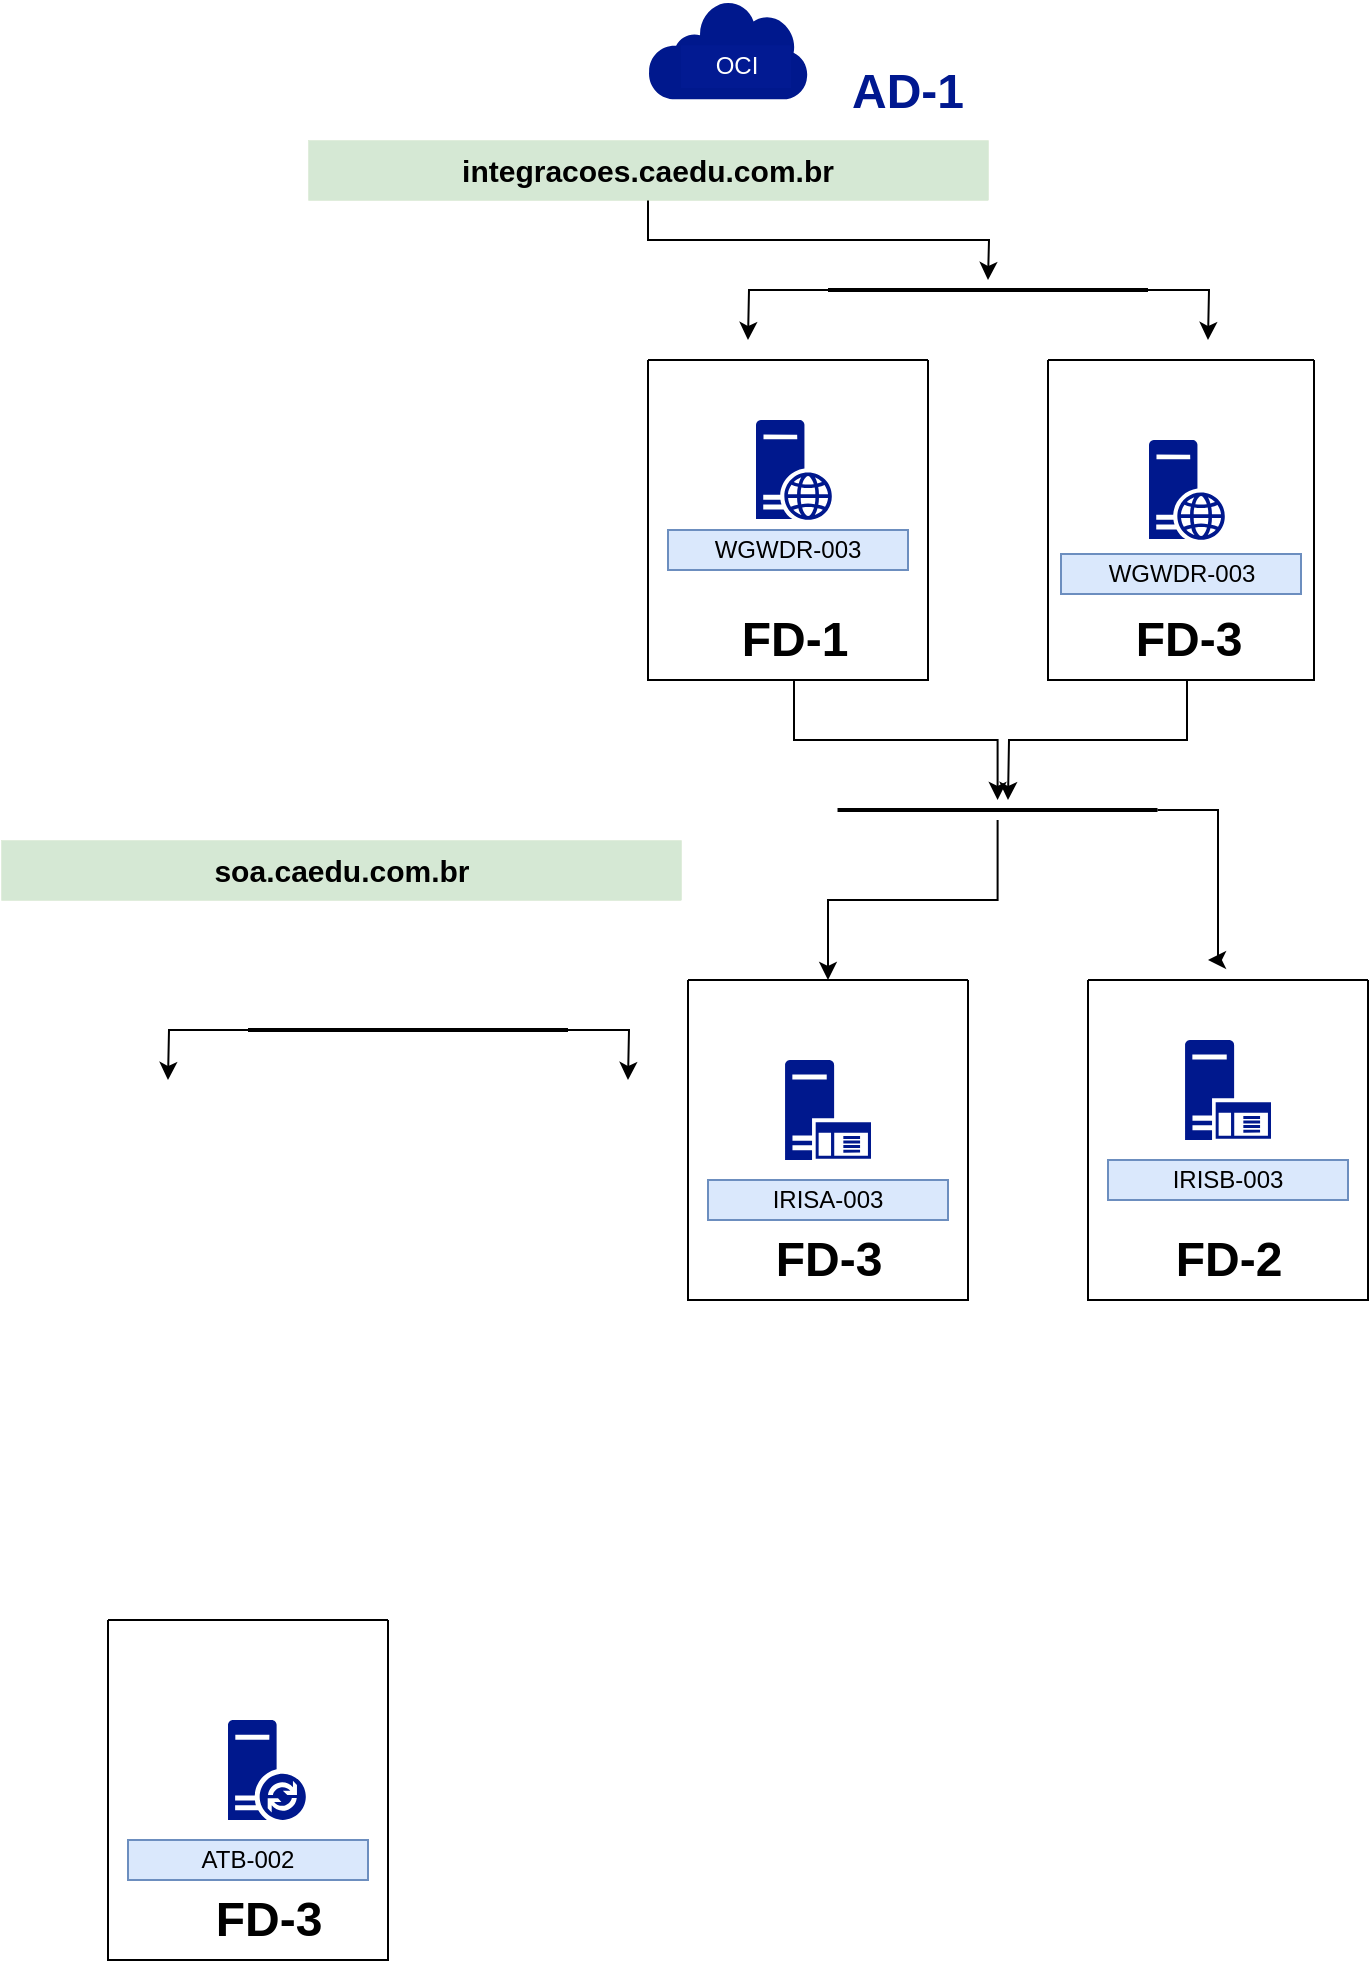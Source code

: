 <mxfile version="24.8.3">
  <diagram id="Ht1M8jgEwFfnCIfOTk4-" name="Page-1">
    <mxGraphModel dx="3485" dy="1278" grid="1" gridSize="10" guides="1" tooltips="1" connect="1" arrows="1" fold="1" page="1" pageScale="1" pageWidth="1169" pageHeight="827" math="0" shadow="0">
      <root>
        <mxCell id="0" />
        <mxCell id="1" parent="0" />
        <mxCell id="FJp2DH1XPy8yfojvaqBR-2" value="" style="sketch=0;aspect=fixed;pointerEvents=1;shadow=0;dashed=0;html=1;strokeColor=none;labelPosition=center;verticalLabelPosition=bottom;verticalAlign=top;align=center;fillColor=#00188D;shape=mxgraph.mscae.enterprise.internet" vertex="1" parent="1">
          <mxGeometry x="290" y="10" width="80" height="49.6" as="geometry" />
        </mxCell>
        <mxCell id="FJp2DH1XPy8yfojvaqBR-3" value="OCI" style="text;html=1;align=center;verticalAlign=middle;whiteSpace=wrap;rounded=0;fillColor=#021a92;strokeColor=none;fontColor=#ffffff;" vertex="1" parent="1">
          <mxGeometry x="306.5" y="32.6" width="55" height="21.4" as="geometry" />
        </mxCell>
        <mxCell id="FJp2DH1XPy8yfojvaqBR-12" value="&lt;h1&gt;AD-1&lt;/h1&gt;" style="text;html=1;align=center;verticalAlign=middle;whiteSpace=wrap;rounded=0;fontColor=#00188f;" vertex="1" parent="1">
          <mxGeometry x="390" y="41" width="60" height="30" as="geometry" />
        </mxCell>
        <mxCell id="FJp2DH1XPy8yfojvaqBR-16" value="" style="swimlane;startSize=0;" vertex="1" parent="1">
          <mxGeometry x="490" y="190" width="133" height="160" as="geometry" />
        </mxCell>
        <mxCell id="FJp2DH1XPy8yfojvaqBR-7" value="" style="sketch=0;aspect=fixed;pointerEvents=1;shadow=0;dashed=0;html=1;strokeColor=none;labelPosition=center;verticalLabelPosition=bottom;verticalAlign=top;align=center;fillColor=#00188D;shape=mxgraph.mscae.enterprise.web_server" vertex="1" parent="FJp2DH1XPy8yfojvaqBR-16">
          <mxGeometry x="50.5" y="40" width="38" height="50" as="geometry" />
        </mxCell>
        <mxCell id="FJp2DH1XPy8yfojvaqBR-69" style="edgeStyle=orthogonalEdgeStyle;rounded=0;orthogonalLoop=1;jettySize=auto;html=1;exitX=0.5;exitY=1;exitDx=0;exitDy=0;" edge="1" parent="FJp2DH1XPy8yfojvaqBR-16" source="FJp2DH1XPy8yfojvaqBR-23">
          <mxGeometry relative="1" as="geometry">
            <mxPoint x="-20" y="220" as="targetPoint" />
          </mxGeometry>
        </mxCell>
        <mxCell id="FJp2DH1XPy8yfojvaqBR-23" value="FD-3" style="text;strokeColor=none;fillColor=none;html=1;fontSize=24;fontStyle=1;verticalAlign=middle;align=center;" vertex="1" parent="FJp2DH1XPy8yfojvaqBR-16">
          <mxGeometry x="19.5" y="120" width="100" height="40" as="geometry" />
        </mxCell>
        <mxCell id="FJp2DH1XPy8yfojvaqBR-24" value="WGWDR-003" style="text;html=1;align=center;verticalAlign=middle;whiteSpace=wrap;rounded=0;fillColor=#dae8fc;strokeColor=#6c8ebf;" vertex="1" parent="FJp2DH1XPy8yfojvaqBR-16">
          <mxGeometry x="6.5" y="97" width="120" height="20" as="geometry" />
        </mxCell>
        <mxCell id="FJp2DH1XPy8yfojvaqBR-18" value="" style="swimlane;startSize=0;" vertex="1" parent="1">
          <mxGeometry x="290" y="190" width="140" height="160" as="geometry" />
        </mxCell>
        <mxCell id="FJp2DH1XPy8yfojvaqBR-19" value="" style="sketch=0;aspect=fixed;pointerEvents=1;shadow=0;dashed=0;html=1;strokeColor=none;labelPosition=center;verticalLabelPosition=bottom;verticalAlign=top;align=center;fillColor=#00188D;shape=mxgraph.mscae.enterprise.web_server" vertex="1" parent="FJp2DH1XPy8yfojvaqBR-18">
          <mxGeometry x="54" y="30" width="38" height="50" as="geometry" />
        </mxCell>
        <mxCell id="FJp2DH1XPy8yfojvaqBR-20" value="WGWDR-003" style="text;html=1;align=center;verticalAlign=middle;whiteSpace=wrap;rounded=0;fillColor=#dae8fc;strokeColor=#6c8ebf;" vertex="1" parent="FJp2DH1XPy8yfojvaqBR-18">
          <mxGeometry x="10" y="85" width="120" height="20" as="geometry" />
        </mxCell>
        <mxCell id="FJp2DH1XPy8yfojvaqBR-22" value="FD-1" style="text;strokeColor=none;fillColor=none;html=1;fontSize=24;fontStyle=1;verticalAlign=middle;align=center;" vertex="1" parent="FJp2DH1XPy8yfojvaqBR-18">
          <mxGeometry x="23" y="120" width="100" height="40" as="geometry" />
        </mxCell>
        <mxCell id="FJp2DH1XPy8yfojvaqBR-26" value="" style="swimlane;startSize=0;" vertex="1" parent="1">
          <mxGeometry x="310" y="500" width="140" height="160" as="geometry" />
        </mxCell>
        <mxCell id="FJp2DH1XPy8yfojvaqBR-28" value="IRISA-003" style="text;html=1;align=center;verticalAlign=middle;whiteSpace=wrap;rounded=0;fillColor=#dae8fc;strokeColor=#6c8ebf;" vertex="1" parent="FJp2DH1XPy8yfojvaqBR-26">
          <mxGeometry x="10" y="100" width="120" height="20" as="geometry" />
        </mxCell>
        <mxCell id="FJp2DH1XPy8yfojvaqBR-29" value="FD-3" style="text;strokeColor=none;fillColor=none;html=1;fontSize=24;fontStyle=1;verticalAlign=middle;align=center;" vertex="1" parent="FJp2DH1XPy8yfojvaqBR-26">
          <mxGeometry x="20" y="120" width="100" height="40" as="geometry" />
        </mxCell>
        <mxCell id="FJp2DH1XPy8yfojvaqBR-30" value="" style="sketch=0;aspect=fixed;pointerEvents=1;shadow=0;dashed=0;html=1;strokeColor=none;labelPosition=center;verticalLabelPosition=bottom;verticalAlign=top;align=center;fillColor=#00188D;shape=mxgraph.mscae.enterprise.application_server" vertex="1" parent="FJp2DH1XPy8yfojvaqBR-26">
          <mxGeometry x="48.5" y="40" width="43" height="50" as="geometry" />
        </mxCell>
        <mxCell id="FJp2DH1XPy8yfojvaqBR-31" value="" style="swimlane;startSize=0;" vertex="1" parent="1">
          <mxGeometry x="510" y="500" width="140" height="160" as="geometry" />
        </mxCell>
        <mxCell id="FJp2DH1XPy8yfojvaqBR-32" value="IRISB-003" style="text;html=1;align=center;verticalAlign=middle;whiteSpace=wrap;rounded=0;fillColor=#dae8fc;strokeColor=#6c8ebf;" vertex="1" parent="FJp2DH1XPy8yfojvaqBR-31">
          <mxGeometry x="10" y="90" width="120" height="20" as="geometry" />
        </mxCell>
        <mxCell id="FJp2DH1XPy8yfojvaqBR-33" value="FD-2" style="text;strokeColor=none;fillColor=none;html=1;fontSize=24;fontStyle=1;verticalAlign=middle;align=center;" vertex="1" parent="FJp2DH1XPy8yfojvaqBR-31">
          <mxGeometry x="20" y="120" width="100" height="40" as="geometry" />
        </mxCell>
        <mxCell id="FJp2DH1XPy8yfojvaqBR-34" value="" style="sketch=0;aspect=fixed;pointerEvents=1;shadow=0;dashed=0;html=1;strokeColor=none;labelPosition=center;verticalLabelPosition=bottom;verticalAlign=top;align=center;fillColor=#00188D;shape=mxgraph.mscae.enterprise.application_server" vertex="1" parent="FJp2DH1XPy8yfojvaqBR-31">
          <mxGeometry x="48.5" y="30" width="43" height="50" as="geometry" />
        </mxCell>
        <mxCell id="FJp2DH1XPy8yfojvaqBR-35" value="" style="swimlane;startSize=0;fillColor=default;" vertex="1" parent="1">
          <mxGeometry x="20" y="820" width="140" height="170" as="geometry" />
        </mxCell>
        <mxCell id="FJp2DH1XPy8yfojvaqBR-36" value="ATB-002" style="text;html=1;align=center;verticalAlign=middle;whiteSpace=wrap;rounded=0;fillColor=#dae8fc;strokeColor=#6c8ebf;" vertex="1" parent="FJp2DH1XPy8yfojvaqBR-35">
          <mxGeometry x="10" y="110" width="120" height="20" as="geometry" />
        </mxCell>
        <mxCell id="FJp2DH1XPy8yfojvaqBR-37" value="FD-3" style="text;strokeColor=none;fillColor=none;html=1;fontSize=24;fontStyle=1;verticalAlign=middle;align=center;" vertex="1" parent="FJp2DH1XPy8yfojvaqBR-35">
          <mxGeometry x="29.5" y="130" width="100" height="40" as="geometry" />
        </mxCell>
        <mxCell id="FJp2DH1XPy8yfojvaqBR-39" value="" style="sketch=0;aspect=fixed;pointerEvents=1;shadow=0;dashed=0;html=1;strokeColor=none;labelPosition=center;verticalLabelPosition=bottom;verticalAlign=top;align=center;fillColor=#00188D;shape=mxgraph.mscae.enterprise.database_synchronization;direction=east;" vertex="1" parent="FJp2DH1XPy8yfojvaqBR-35">
          <mxGeometry x="60" y="50" width="39" height="50" as="geometry" />
        </mxCell>
        <mxCell id="FJp2DH1XPy8yfojvaqBR-60" style="edgeStyle=orthogonalEdgeStyle;rounded=0;orthogonalLoop=1;jettySize=auto;html=1;" edge="1" parent="1" source="FJp2DH1XPy8yfojvaqBR-58">
          <mxGeometry relative="1" as="geometry">
            <mxPoint x="460" y="150" as="targetPoint" />
          </mxGeometry>
        </mxCell>
        <mxCell id="FJp2DH1XPy8yfojvaqBR-58" value="&lt;h1 style=&quot;font-size: 15px;&quot;&gt;integracoes.caedu.com.br&lt;/h1&gt;" style="text;html=1;align=center;verticalAlign=middle;whiteSpace=wrap;rounded=0;strokeWidth=0;fontSize=15;fillColor=#d5e8d4;strokeColor=#82b366;" vertex="1" parent="1">
          <mxGeometry x="120" y="80" width="340" height="30" as="geometry" />
        </mxCell>
        <mxCell id="FJp2DH1XPy8yfojvaqBR-63" style="edgeStyle=orthogonalEdgeStyle;rounded=0;orthogonalLoop=1;jettySize=auto;html=1;" edge="1" parent="1" source="FJp2DH1XPy8yfojvaqBR-61">
          <mxGeometry relative="1" as="geometry">
            <mxPoint x="570" y="180" as="targetPoint" />
          </mxGeometry>
        </mxCell>
        <mxCell id="FJp2DH1XPy8yfojvaqBR-64" style="edgeStyle=orthogonalEdgeStyle;rounded=0;orthogonalLoop=1;jettySize=auto;html=1;" edge="1" parent="1" source="FJp2DH1XPy8yfojvaqBR-61">
          <mxGeometry relative="1" as="geometry">
            <mxPoint x="340" y="180" as="targetPoint" />
          </mxGeometry>
        </mxCell>
        <mxCell id="FJp2DH1XPy8yfojvaqBR-61" value="" style="line;strokeWidth=2;html=1;" vertex="1" parent="1">
          <mxGeometry x="380" y="150" width="160" height="10" as="geometry" />
        </mxCell>
        <mxCell id="FJp2DH1XPy8yfojvaqBR-65" style="edgeStyle=orthogonalEdgeStyle;rounded=0;orthogonalLoop=1;jettySize=auto;html=1;" edge="1" source="FJp2DH1XPy8yfojvaqBR-67" parent="1">
          <mxGeometry relative="1" as="geometry">
            <mxPoint x="570" y="490" as="targetPoint" />
            <Array as="points">
              <mxPoint x="575" y="415" />
            </Array>
          </mxGeometry>
        </mxCell>
        <mxCell id="FJp2DH1XPy8yfojvaqBR-66" style="edgeStyle=orthogonalEdgeStyle;rounded=0;orthogonalLoop=1;jettySize=auto;html=1;entryX=0.5;entryY=0;entryDx=0;entryDy=0;" edge="1" source="FJp2DH1XPy8yfojvaqBR-67" parent="1" target="FJp2DH1XPy8yfojvaqBR-26">
          <mxGeometry relative="1" as="geometry">
            <mxPoint x="344.76" y="440" as="targetPoint" />
          </mxGeometry>
        </mxCell>
        <mxCell id="FJp2DH1XPy8yfojvaqBR-67" value="" style="line;strokeWidth=2;html=1;" vertex="1" parent="1">
          <mxGeometry x="384.76" y="410" width="160" height="10" as="geometry" />
        </mxCell>
        <mxCell id="FJp2DH1XPy8yfojvaqBR-68" style="edgeStyle=orthogonalEdgeStyle;rounded=0;orthogonalLoop=1;jettySize=auto;html=1;exitX=0.5;exitY=1;exitDx=0;exitDy=0;" edge="1" parent="1" source="FJp2DH1XPy8yfojvaqBR-22" target="FJp2DH1XPy8yfojvaqBR-67">
          <mxGeometry relative="1" as="geometry" />
        </mxCell>
        <mxCell id="FJp2DH1XPy8yfojvaqBR-70" value="&lt;h1 style=&quot;font-size: 15px;&quot;&gt;soa.caedu.com.br&lt;/h1&gt;" style="text;html=1;align=center;verticalAlign=middle;whiteSpace=wrap;rounded=0;strokeWidth=0;fontSize=15;fillColor=#d5e8d4;strokeColor=#82b366;" vertex="1" parent="1">
          <mxGeometry x="-33.5" y="430" width="340" height="30" as="geometry" />
        </mxCell>
        <mxCell id="FJp2DH1XPy8yfojvaqBR-72" style="edgeStyle=orthogonalEdgeStyle;rounded=0;orthogonalLoop=1;jettySize=auto;html=1;" edge="1" source="FJp2DH1XPy8yfojvaqBR-73" parent="1">
          <mxGeometry relative="1" as="geometry">
            <mxPoint x="280" y="550" as="targetPoint" />
          </mxGeometry>
        </mxCell>
        <mxCell id="FJp2DH1XPy8yfojvaqBR-73" value="" style="line;strokeWidth=2;html=1;" vertex="1" parent="1">
          <mxGeometry x="90" y="520" width="160" height="10" as="geometry" />
        </mxCell>
        <mxCell id="FJp2DH1XPy8yfojvaqBR-74" style="edgeStyle=orthogonalEdgeStyle;rounded=0;orthogonalLoop=1;jettySize=auto;html=1;" edge="1" source="FJp2DH1XPy8yfojvaqBR-73" parent="1">
          <mxGeometry relative="1" as="geometry">
            <mxPoint x="50" y="550" as="targetPoint" />
          </mxGeometry>
        </mxCell>
      </root>
    </mxGraphModel>
  </diagram>
</mxfile>
